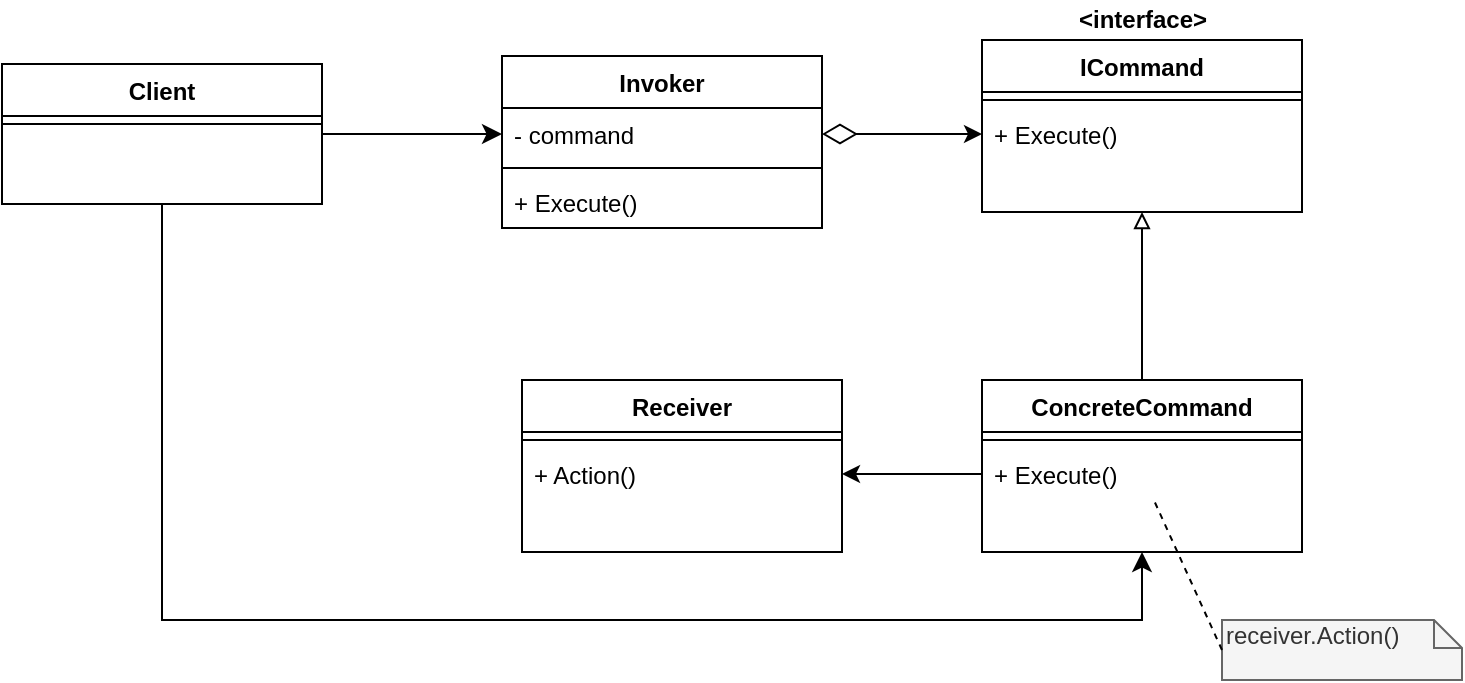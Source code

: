 <mxfile version="13.7.7" type="device"><diagram id="C5RBs43oDa-KdzZeNtuy" name="Page-1"><mxGraphModel dx="1298" dy="834" grid="1" gridSize="10" guides="1" tooltips="1" connect="1" arrows="1" fold="1" page="1" pageScale="1" pageWidth="827" pageHeight="1169" math="0" shadow="0"><root><mxCell id="WIyWlLk6GJQsqaUBKTNV-0"/><mxCell id="WIyWlLk6GJQsqaUBKTNV-1" parent="WIyWlLk6GJQsqaUBKTNV-0"/><mxCell id="bGdmaGPHh4z8EI7HLcES-9" value="&amp;lt;interface&amp;gt;" style="text;html=1;align=center;verticalAlign=middle;resizable=0;points=[];autosize=1;fontStyle=1" vertex="1" parent="WIyWlLk6GJQsqaUBKTNV-1"><mxGeometry x="570" y="80" width="80" height="20" as="geometry"/></mxCell><mxCell id="bGdmaGPHh4z8EI7HLcES-15" style="edgeStyle=orthogonalEdgeStyle;rounded=0;orthogonalLoop=1;jettySize=auto;html=1;entryX=0.5;entryY=1;entryDx=0;entryDy=0;endArrow=block;endFill=0;jumpSize=10;" edge="1" parent="WIyWlLk6GJQsqaUBKTNV-1" source="bGdmaGPHh4z8EI7HLcES-12" target="bGdmaGPHh4z8EI7HLcES-6"><mxGeometry relative="1" as="geometry"/></mxCell><mxCell id="bGdmaGPHh4z8EI7HLcES-20" style="edgeStyle=orthogonalEdgeStyle;rounded=0;orthogonalLoop=1;jettySize=auto;html=1;entryX=1;entryY=0.5;entryDx=0;entryDy=0;" edge="1" parent="WIyWlLk6GJQsqaUBKTNV-1" source="bGdmaGPHh4z8EI7HLcES-14" target="bGdmaGPHh4z8EI7HLcES-19"><mxGeometry relative="1" as="geometry"/></mxCell><mxCell id="bGdmaGPHh4z8EI7HLcES-21" style="edgeStyle=orthogonalEdgeStyle;rounded=0;orthogonalLoop=1;jettySize=auto;html=1;entryX=0;entryY=0.5;entryDx=0;entryDy=0;startArrow=diamondThin;startFill=0;endSize=6;startSize=15;" edge="1" parent="WIyWlLk6GJQsqaUBKTNV-1" source="bGdmaGPHh4z8EI7HLcES-4" target="bGdmaGPHh4z8EI7HLcES-11"><mxGeometry relative="1" as="geometry"/></mxCell><mxCell id="bGdmaGPHh4z8EI7HLcES-22" style="edgeStyle=orthogonalEdgeStyle;rounded=0;jumpSize=10;orthogonalLoop=1;jettySize=auto;html=1;startArrow=none;startFill=0;startSize=10;endArrow=classic;endFill=1;endSize=7;" edge="1" parent="WIyWlLk6GJQsqaUBKTNV-1" source="bGdmaGPHh4z8EI7HLcES-0" target="bGdmaGPHh4z8EI7HLcES-4"><mxGeometry relative="1" as="geometry"/></mxCell><mxCell id="bGdmaGPHh4z8EI7HLcES-23" style="edgeStyle=orthogonalEdgeStyle;rounded=0;jumpSize=10;orthogonalLoop=1;jettySize=auto;html=1;entryX=0.5;entryY=1;entryDx=0;entryDy=0;startFill=0;startSize=10;endFill=1;endSize=7;" edge="1" parent="WIyWlLk6GJQsqaUBKTNV-1" source="bGdmaGPHh4z8EI7HLcES-0" target="bGdmaGPHh4z8EI7HLcES-12"><mxGeometry relative="1" as="geometry"><Array as="points"><mxPoint x="120" y="390"/><mxPoint x="610" y="390"/></Array></mxGeometry></mxCell><mxCell id="bGdmaGPHh4z8EI7HLcES-25" value="receiver.Action()" style="shape=note;whiteSpace=wrap;html=1;size=14;verticalAlign=top;align=left;spacingTop=-6;fillColor=#f5f5f5;strokeColor=#666666;fontColor=#333333;" vertex="1" parent="WIyWlLk6GJQsqaUBKTNV-1"><mxGeometry x="650" y="390" width="120" height="30" as="geometry"/></mxCell><mxCell id="bGdmaGPHh4z8EI7HLcES-26" value="" style="endArrow=none;dashed=1;html=1;exitX=0;exitY=0.5;exitDx=0;exitDy=0;exitPerimeter=0;" edge="1" parent="WIyWlLk6GJQsqaUBKTNV-1" source="bGdmaGPHh4z8EI7HLcES-25" target="bGdmaGPHh4z8EI7HLcES-14"><mxGeometry width="50" height="50" relative="1" as="geometry"><mxPoint x="570" y="440" as="sourcePoint"/><mxPoint x="620" y="390" as="targetPoint"/></mxGeometry></mxCell><mxCell id="bGdmaGPHh4z8EI7HLcES-6" value="ICommand" style="swimlane;fontStyle=1;align=center;verticalAlign=top;childLayout=stackLayout;horizontal=1;startSize=26;horizontalStack=0;resizeParent=1;resizeLast=0;collapsible=1;marginBottom=0;rounded=0;shadow=0;strokeWidth=1;" vertex="1" parent="WIyWlLk6GJQsqaUBKTNV-1"><mxGeometry x="530" y="100" width="160" height="86" as="geometry"><mxRectangle x="340" y="380" width="170" height="26" as="alternateBounds"/></mxGeometry></mxCell><mxCell id="bGdmaGPHh4z8EI7HLcES-8" value="" style="line;html=1;strokeWidth=1;align=left;verticalAlign=middle;spacingTop=-1;spacingLeft=3;spacingRight=3;rotatable=0;labelPosition=right;points=[];portConstraint=eastwest;" vertex="1" parent="bGdmaGPHh4z8EI7HLcES-6"><mxGeometry y="26" width="160" height="8" as="geometry"/></mxCell><mxCell id="bGdmaGPHh4z8EI7HLcES-11" value="+ Execute()" style="text;align=left;verticalAlign=top;spacingLeft=4;spacingRight=4;overflow=hidden;rotatable=0;points=[[0,0.5],[1,0.5]];portConstraint=eastwest;" vertex="1" parent="bGdmaGPHh4z8EI7HLcES-6"><mxGeometry y="34" width="160" height="26" as="geometry"/></mxCell><mxCell id="bGdmaGPHh4z8EI7HLcES-12" value="ConcreteCommand" style="swimlane;fontStyle=1;align=center;verticalAlign=top;childLayout=stackLayout;horizontal=1;startSize=26;horizontalStack=0;resizeParent=1;resizeLast=0;collapsible=1;marginBottom=0;rounded=0;shadow=0;strokeWidth=1;" vertex="1" parent="WIyWlLk6GJQsqaUBKTNV-1"><mxGeometry x="530" y="270" width="160" height="86" as="geometry"><mxRectangle x="340" y="380" width="170" height="26" as="alternateBounds"/></mxGeometry></mxCell><mxCell id="bGdmaGPHh4z8EI7HLcES-13" value="" style="line;html=1;strokeWidth=1;align=left;verticalAlign=middle;spacingTop=-1;spacingLeft=3;spacingRight=3;rotatable=0;labelPosition=right;points=[];portConstraint=eastwest;" vertex="1" parent="bGdmaGPHh4z8EI7HLcES-12"><mxGeometry y="26" width="160" height="8" as="geometry"/></mxCell><mxCell id="bGdmaGPHh4z8EI7HLcES-14" value="+ Execute()" style="text;align=left;verticalAlign=top;spacingLeft=4;spacingRight=4;overflow=hidden;rotatable=0;points=[[0,0.5],[1,0.5]];portConstraint=eastwest;" vertex="1" parent="bGdmaGPHh4z8EI7HLcES-12"><mxGeometry y="34" width="160" height="26" as="geometry"/></mxCell><mxCell id="bGdmaGPHh4z8EI7HLcES-16" value="Receiver" style="swimlane;fontStyle=1;align=center;verticalAlign=top;childLayout=stackLayout;horizontal=1;startSize=26;horizontalStack=0;resizeParent=1;resizeLast=0;collapsible=1;marginBottom=0;rounded=0;shadow=0;strokeWidth=1;" vertex="1" parent="WIyWlLk6GJQsqaUBKTNV-1"><mxGeometry x="300" y="270" width="160" height="86" as="geometry"><mxRectangle x="340" y="380" width="170" height="26" as="alternateBounds"/></mxGeometry></mxCell><mxCell id="bGdmaGPHh4z8EI7HLcES-18" value="" style="line;html=1;strokeWidth=1;align=left;verticalAlign=middle;spacingTop=-1;spacingLeft=3;spacingRight=3;rotatable=0;labelPosition=right;points=[];portConstraint=eastwest;" vertex="1" parent="bGdmaGPHh4z8EI7HLcES-16"><mxGeometry y="26" width="160" height="8" as="geometry"/></mxCell><mxCell id="bGdmaGPHh4z8EI7HLcES-19" value="+ Action()" style="text;align=left;verticalAlign=top;spacingLeft=4;spacingRight=4;overflow=hidden;rotatable=0;points=[[0,0.5],[1,0.5]];portConstraint=eastwest;" vertex="1" parent="bGdmaGPHh4z8EI7HLcES-16"><mxGeometry y="34" width="160" height="26" as="geometry"/></mxCell><mxCell id="bGdmaGPHh4z8EI7HLcES-3" value="Invoker" style="swimlane;fontStyle=1;align=center;verticalAlign=top;childLayout=stackLayout;horizontal=1;startSize=26;horizontalStack=0;resizeParent=1;resizeLast=0;collapsible=1;marginBottom=0;rounded=0;shadow=0;strokeWidth=1;" vertex="1" parent="WIyWlLk6GJQsqaUBKTNV-1"><mxGeometry x="290" y="108" width="160" height="86" as="geometry"><mxRectangle x="340" y="380" width="170" height="26" as="alternateBounds"/></mxGeometry></mxCell><mxCell id="bGdmaGPHh4z8EI7HLcES-4" value="- command" style="text;align=left;verticalAlign=top;spacingLeft=4;spacingRight=4;overflow=hidden;rotatable=0;points=[[0,0.5],[1,0.5]];portConstraint=eastwest;" vertex="1" parent="bGdmaGPHh4z8EI7HLcES-3"><mxGeometry y="26" width="160" height="26" as="geometry"/></mxCell><mxCell id="bGdmaGPHh4z8EI7HLcES-5" value="" style="line;html=1;strokeWidth=1;align=left;verticalAlign=middle;spacingTop=-1;spacingLeft=3;spacingRight=3;rotatable=0;labelPosition=right;points=[];portConstraint=eastwest;" vertex="1" parent="bGdmaGPHh4z8EI7HLcES-3"><mxGeometry y="52" width="160" height="8" as="geometry"/></mxCell><mxCell id="bGdmaGPHh4z8EI7HLcES-10" value="+ Execute()" style="text;align=left;verticalAlign=top;spacingLeft=4;spacingRight=4;overflow=hidden;rotatable=0;points=[[0,0.5],[1,0.5]];portConstraint=eastwest;" vertex="1" parent="bGdmaGPHh4z8EI7HLcES-3"><mxGeometry y="60" width="160" height="26" as="geometry"/></mxCell><mxCell id="bGdmaGPHh4z8EI7HLcES-0" value="Client" style="swimlane;fontStyle=1;align=center;verticalAlign=top;childLayout=stackLayout;horizontal=1;startSize=26;horizontalStack=0;resizeParent=1;resizeLast=0;collapsible=1;marginBottom=0;rounded=0;shadow=0;strokeWidth=1;" vertex="1" parent="WIyWlLk6GJQsqaUBKTNV-1"><mxGeometry x="40" y="112" width="160" height="70" as="geometry"><mxRectangle x="340" y="380" width="170" height="26" as="alternateBounds"/></mxGeometry></mxCell><mxCell id="bGdmaGPHh4z8EI7HLcES-2" value="" style="line;html=1;strokeWidth=1;align=left;verticalAlign=middle;spacingTop=-1;spacingLeft=3;spacingRight=3;rotatable=0;labelPosition=right;points=[];portConstraint=eastwest;" vertex="1" parent="bGdmaGPHh4z8EI7HLcES-0"><mxGeometry y="26" width="160" height="8" as="geometry"/></mxCell></root></mxGraphModel></diagram></mxfile>